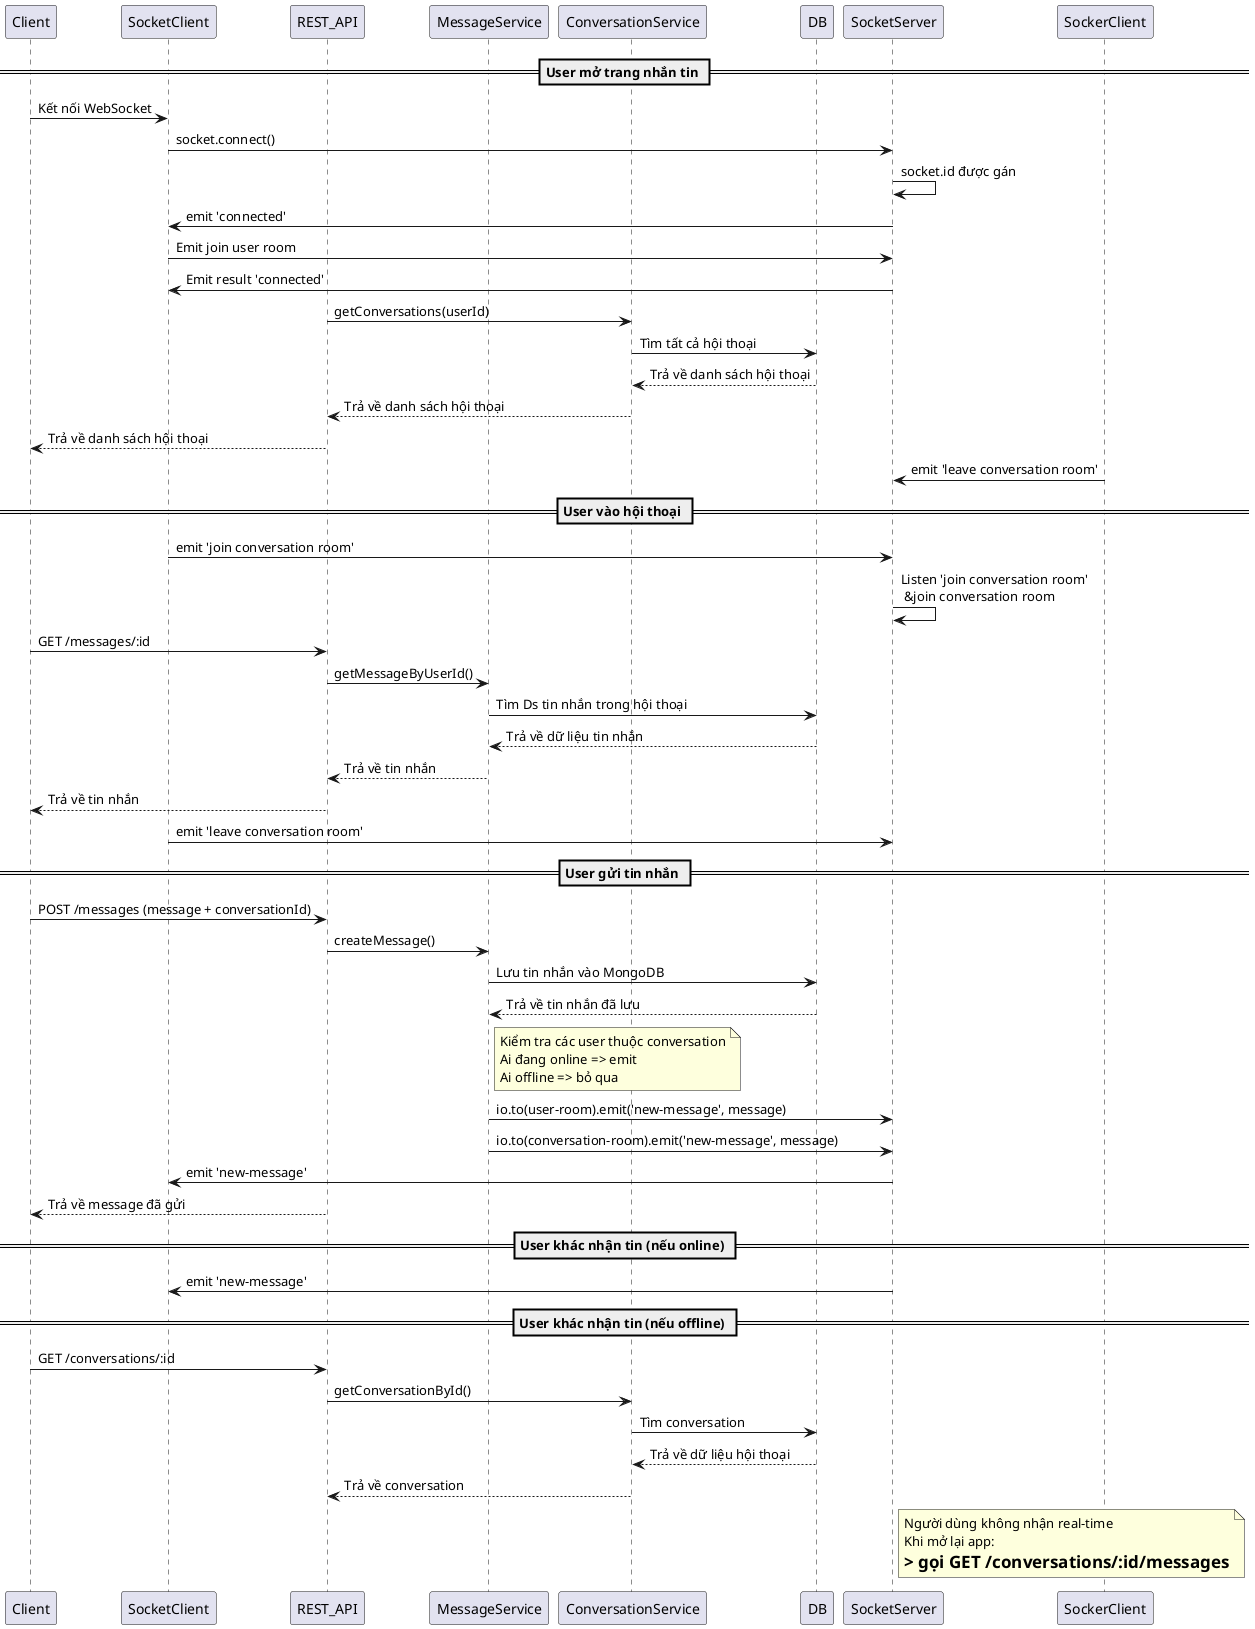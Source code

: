 @startuml
participant Client
participant SocketClient
participant REST_API
participant MessageService
participant ConversationService
participant DB
participant SocketServer

== User mở trang nhắn tin ==
Client -> SocketClient : Kết nối WebSocket
SocketClient -> SocketServer : socket.connect()
SocketServer -> SocketServer : socket.id được gán
SocketServer -> SocketClient : emit 'connected'

SocketClient -> SocketServer: Emit join user room
SocketServer -> SocketClient: Emit result 'connected'

REST_API -> ConversationService: getConversations(userId)
ConversationService -> DB : Tìm tất cả hội thoại
DB --> ConversationService : Trả về danh sách hội thoại
ConversationService --> REST_API : Trả về danh sách hội thoại
REST_API --> Client : Trả về danh sách hội thoại

SockerClient -> SocketServer: emit 'leave conversation room'

== User vào hội thoại ==
SocketClient -> SocketServer: emit 'join conversation room'
SocketServer -> SocketServer: Listen 'join conversation room'\n &join conversation room

Client -> REST_API : GET /messages/:id
REST_API -> MessageService : getMessageByUserId()
MessageService -> DB : Tìm Ds tin nhắn trong hội thoại 
DB --> MessageService : Trả về dữ liệu tin nhắn
MessageService --> REST_API : Trả về tin nhắn
REST_API --> Client : Trả về tin nhắn

SocketClient -> SocketServer: emit 'leave conversation room'


== User gửi tin nhắn ==
Client -> REST_API : POST /messages (message + conversationId)
REST_API -> MessageService : createMessage()
MessageService -> DB : Lưu tin nhắn vào MongoDB
DB --> MessageService : Trả về tin nhắn đã lưu

note right of MessageService
  Kiểm tra các user thuộc conversation
  Ai đang online => emit
  Ai offline => bỏ qua
end note

MessageService -> SocketServer : io.to(user-room).emit('new-message', message)
MessageService -> SocketServer : io.to(conversation-room).emit('new-message', message)
SocketServer -> SocketClient : emit 'new-message'

REST_API --> Client : Trả về message đã gửi

== User khác nhận tin (nếu online) ==
SocketServer -> SocketClient : emit 'new-message'

== User khác nhận tin (nếu offline) ==
Client -> REST_API : GET /conversations/:id
REST_API -> ConversationService : getConversationById()
ConversationService -> DB : Tìm conversation
DB --> ConversationService : Trả về dữ liệu hội thoại
ConversationService --> REST_API : Trả về conversation
note right of SocketServer
  Người dùng không nhận real-time
  Khi mở lại app:
  => gọi GET /conversations/:id/messages
end note

@enduml
